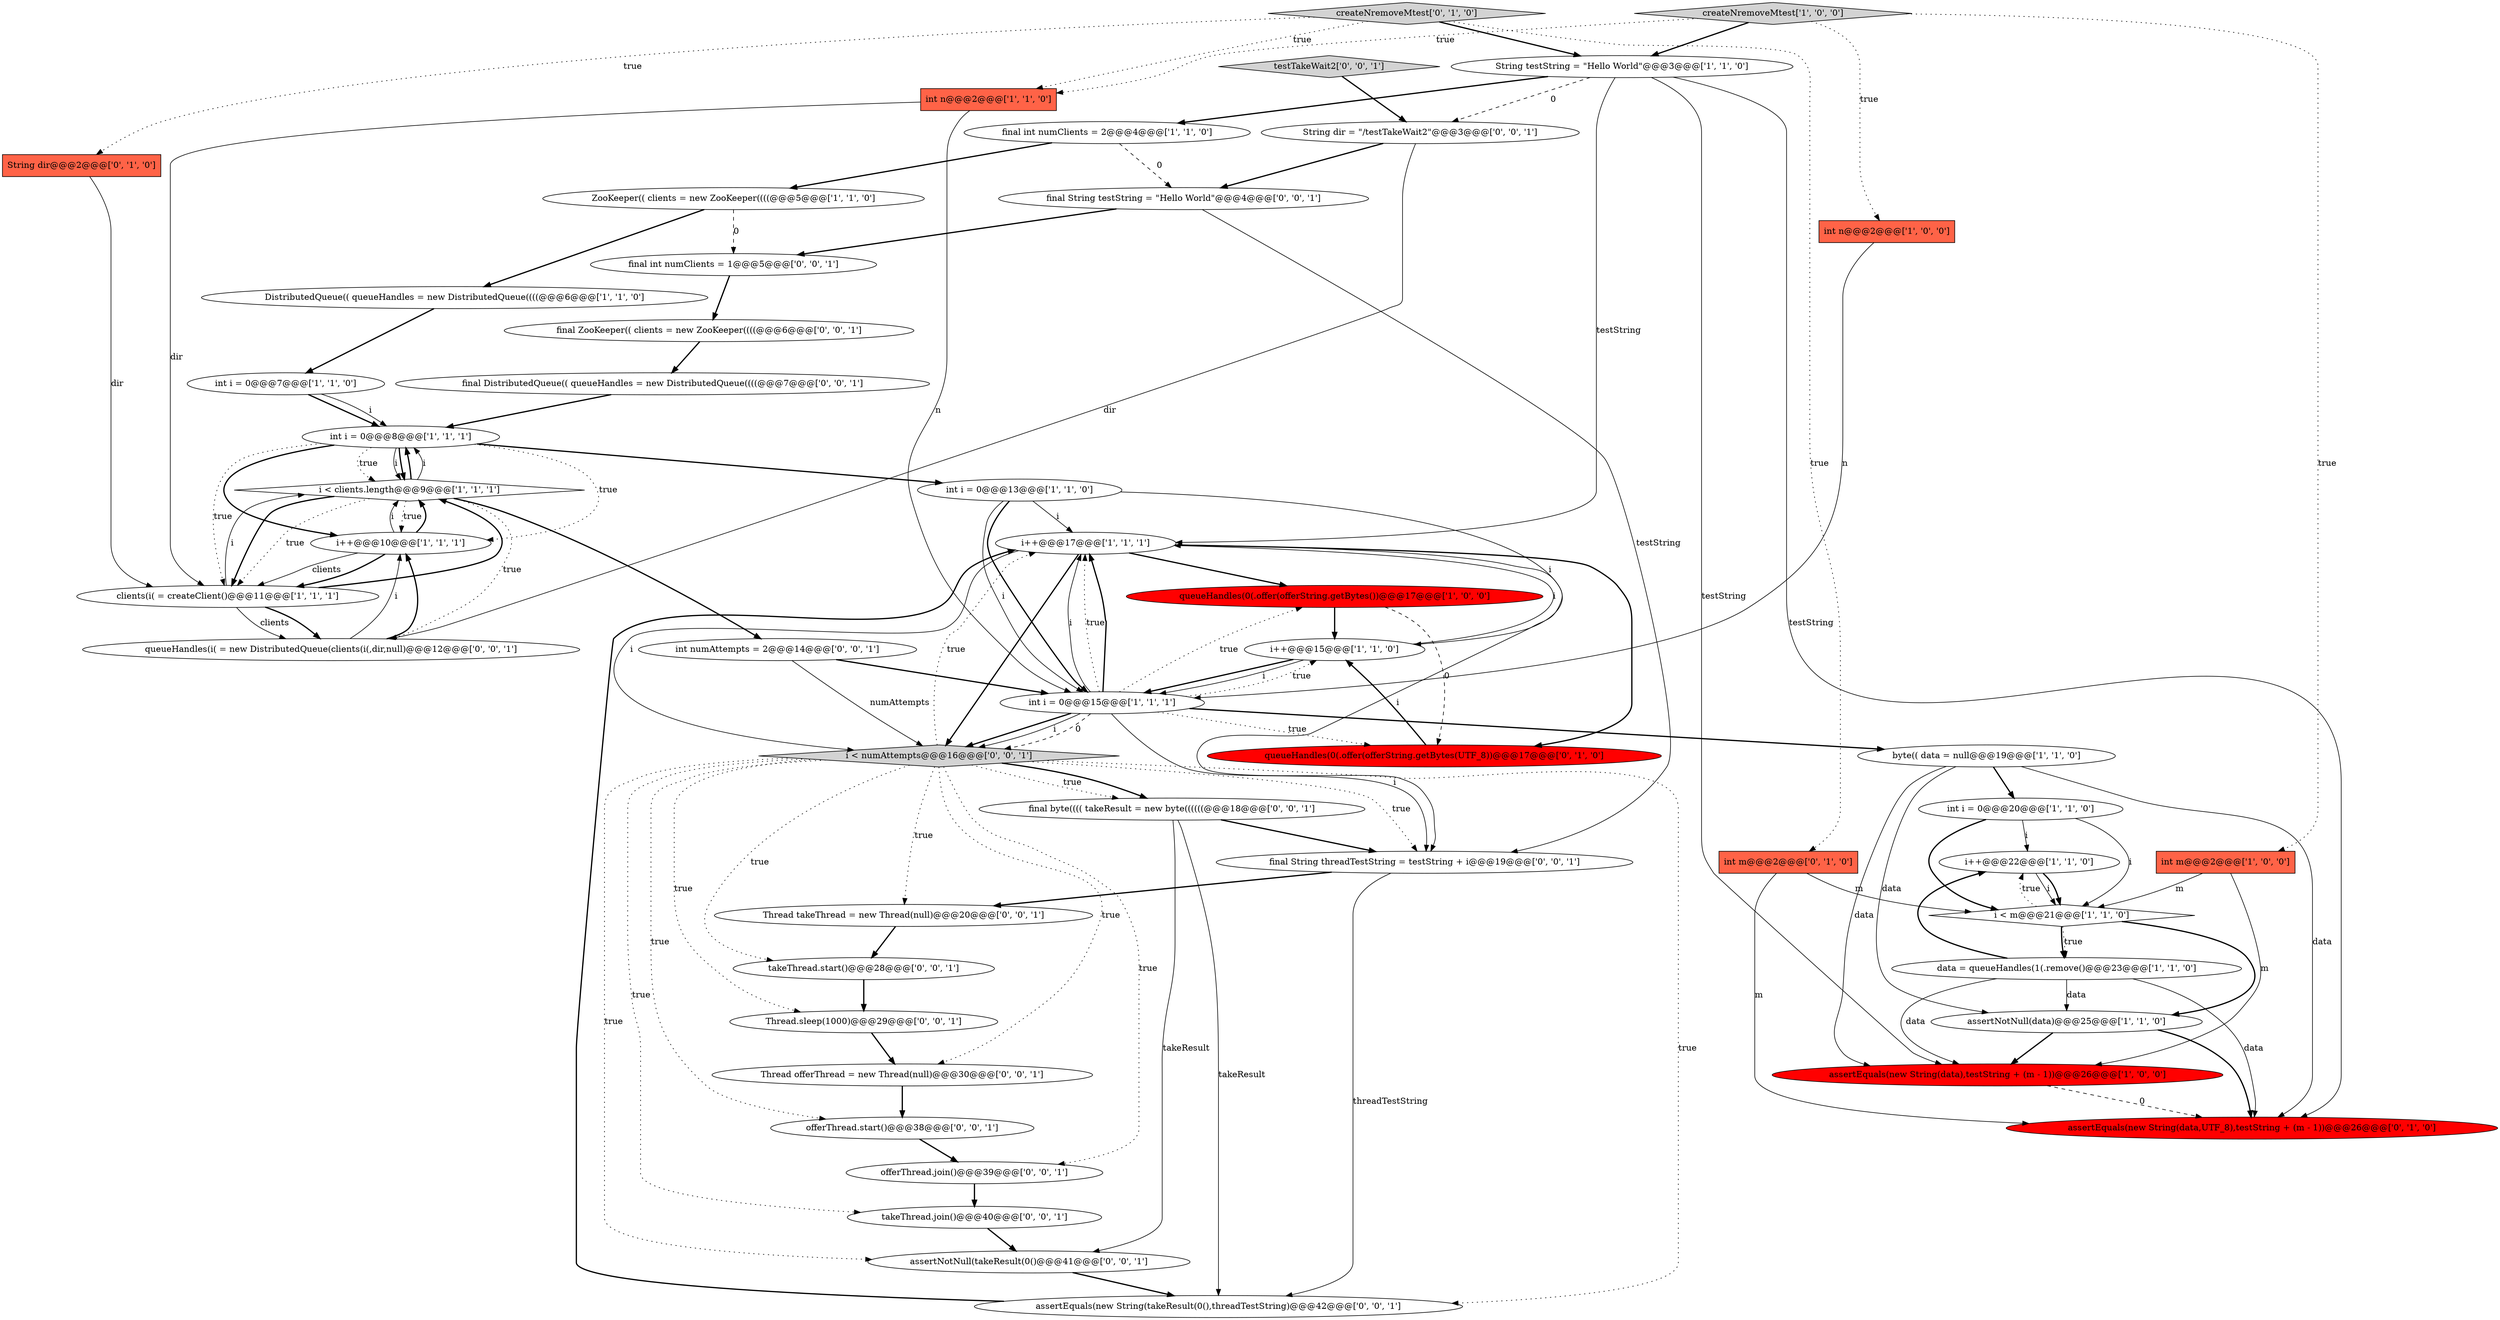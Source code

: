 digraph {
2 [style = filled, label = "i++@@@17@@@['1', '1', '1']", fillcolor = white, shape = ellipse image = "AAA0AAABBB1BBB"];
27 [style = filled, label = "int m@@@2@@@['0', '1', '0']", fillcolor = tomato, shape = box image = "AAA0AAABBB2BBB"];
10 [style = filled, label = "i < clients.length@@@9@@@['1', '1', '1']", fillcolor = white, shape = diamond image = "AAA0AAABBB1BBB"];
1 [style = filled, label = "int m@@@2@@@['1', '0', '0']", fillcolor = tomato, shape = box image = "AAA0AAABBB1BBB"];
22 [style = filled, label = "String testString = \"Hello World\"@@@3@@@['1', '1', '0']", fillcolor = white, shape = ellipse image = "AAA0AAABBB1BBB"];
36 [style = filled, label = "final String threadTestString = testString + i@@@19@@@['0', '0', '1']", fillcolor = white, shape = ellipse image = "AAA0AAABBB3BBB"];
33 [style = filled, label = "int numAttempts = 2@@@14@@@['0', '0', '1']", fillcolor = white, shape = ellipse image = "AAA0AAABBB3BBB"];
25 [style = filled, label = "assertEquals(new String(data,UTF_8),testString + (m - 1))@@@26@@@['0', '1', '0']", fillcolor = red, shape = ellipse image = "AAA1AAABBB2BBB"];
14 [style = filled, label = "createNremoveMtest['1', '0', '0']", fillcolor = lightgray, shape = diamond image = "AAA0AAABBB1BBB"];
9 [style = filled, label = "byte(( data = null@@@19@@@['1', '1', '0']", fillcolor = white, shape = ellipse image = "AAA0AAABBB1BBB"];
11 [style = filled, label = "assertNotNull(data)@@@25@@@['1', '1', '0']", fillcolor = white, shape = ellipse image = "AAA0AAABBB1BBB"];
3 [style = filled, label = "assertEquals(new String(data),testString + (m - 1))@@@26@@@['1', '0', '0']", fillcolor = red, shape = ellipse image = "AAA1AAABBB1BBB"];
37 [style = filled, label = "final String testString = \"Hello World\"@@@4@@@['0', '0', '1']", fillcolor = white, shape = ellipse image = "AAA0AAABBB3BBB"];
31 [style = filled, label = "final byte(((( takeResult = new byte((((((@@@18@@@['0', '0', '1']", fillcolor = white, shape = ellipse image = "AAA0AAABBB3BBB"];
45 [style = filled, label = "i < numAttempts@@@16@@@['0', '0', '1']", fillcolor = lightgray, shape = diamond image = "AAA0AAABBB3BBB"];
17 [style = filled, label = "final int numClients = 2@@@4@@@['1', '1', '0']", fillcolor = white, shape = ellipse image = "AAA0AAABBB1BBB"];
8 [style = filled, label = "int i = 0@@@7@@@['1', '1', '0']", fillcolor = white, shape = ellipse image = "AAA0AAABBB1BBB"];
12 [style = filled, label = "int n@@@2@@@['1', '1', '0']", fillcolor = tomato, shape = box image = "AAA0AAABBB1BBB"];
21 [style = filled, label = "i++@@@22@@@['1', '1', '0']", fillcolor = white, shape = ellipse image = "AAA0AAABBB1BBB"];
30 [style = filled, label = "final DistributedQueue(( queueHandles = new DistributedQueue((((@@@7@@@['0', '0', '1']", fillcolor = white, shape = ellipse image = "AAA0AAABBB3BBB"];
44 [style = filled, label = "assertEquals(new String(takeResult(0(),threadTestString)@@@42@@@['0', '0', '1']", fillcolor = white, shape = ellipse image = "AAA0AAABBB3BBB"];
7 [style = filled, label = "queueHandles(0(.offer(offerString.getBytes())@@@17@@@['1', '0', '0']", fillcolor = red, shape = ellipse image = "AAA1AAABBB1BBB"];
28 [style = filled, label = "String dir@@@2@@@['0', '1', '0']", fillcolor = tomato, shape = box image = "AAA0AAABBB2BBB"];
4 [style = filled, label = "ZooKeeper(( clients = new ZooKeeper((((@@@5@@@['1', '1', '0']", fillcolor = white, shape = ellipse image = "AAA0AAABBB1BBB"];
41 [style = filled, label = "String dir = \"/testTakeWait2\"@@@3@@@['0', '0', '1']", fillcolor = white, shape = ellipse image = "AAA0AAABBB3BBB"];
32 [style = filled, label = "offerThread.start()@@@38@@@['0', '0', '1']", fillcolor = white, shape = ellipse image = "AAA0AAABBB3BBB"];
15 [style = filled, label = "i++@@@10@@@['1', '1', '1']", fillcolor = white, shape = ellipse image = "AAA0AAABBB1BBB"];
6 [style = filled, label = "i++@@@15@@@['1', '1', '0']", fillcolor = white, shape = ellipse image = "AAA0AAABBB1BBB"];
39 [style = filled, label = "takeThread.join()@@@40@@@['0', '0', '1']", fillcolor = white, shape = ellipse image = "AAA0AAABBB3BBB"];
19 [style = filled, label = "int i = 0@@@20@@@['1', '1', '0']", fillcolor = white, shape = ellipse image = "AAA0AAABBB1BBB"];
24 [style = filled, label = "data = queueHandles(1(.remove()@@@23@@@['1', '1', '0']", fillcolor = white, shape = ellipse image = "AAA0AAABBB1BBB"];
48 [style = filled, label = "takeThread.start()@@@28@@@['0', '0', '1']", fillcolor = white, shape = ellipse image = "AAA0AAABBB3BBB"];
16 [style = filled, label = "int i = 0@@@8@@@['1', '1', '1']", fillcolor = white, shape = ellipse image = "AAA0AAABBB1BBB"];
35 [style = filled, label = "assertNotNull(takeResult(0()@@@41@@@['0', '0', '1']", fillcolor = white, shape = ellipse image = "AAA0AAABBB3BBB"];
29 [style = filled, label = "createNremoveMtest['0', '1', '0']", fillcolor = lightgray, shape = diamond image = "AAA0AAABBB2BBB"];
46 [style = filled, label = "offerThread.join()@@@39@@@['0', '0', '1']", fillcolor = white, shape = ellipse image = "AAA0AAABBB3BBB"];
13 [style = filled, label = "clients(i( = createClient()@@@11@@@['1', '1', '1']", fillcolor = white, shape = ellipse image = "AAA0AAABBB1BBB"];
34 [style = filled, label = "Thread offerThread = new Thread(null)@@@30@@@['0', '0', '1']", fillcolor = white, shape = ellipse image = "AAA0AAABBB3BBB"];
49 [style = filled, label = "testTakeWait2['0', '0', '1']", fillcolor = lightgray, shape = diamond image = "AAA0AAABBB3BBB"];
38 [style = filled, label = "Thread.sleep(1000)@@@29@@@['0', '0', '1']", fillcolor = white, shape = ellipse image = "AAA0AAABBB3BBB"];
42 [style = filled, label = "final int numClients = 1@@@5@@@['0', '0', '1']", fillcolor = white, shape = ellipse image = "AAA0AAABBB3BBB"];
26 [style = filled, label = "queueHandles(0(.offer(offerString.getBytes(UTF_8))@@@17@@@['0', '1', '0']", fillcolor = red, shape = ellipse image = "AAA1AAABBB2BBB"];
43 [style = filled, label = "Thread takeThread = new Thread(null)@@@20@@@['0', '0', '1']", fillcolor = white, shape = ellipse image = "AAA0AAABBB3BBB"];
18 [style = filled, label = "DistributedQueue(( queueHandles = new DistributedQueue((((@@@6@@@['1', '1', '0']", fillcolor = white, shape = ellipse image = "AAA0AAABBB1BBB"];
20 [style = filled, label = "i < m@@@21@@@['1', '1', '0']", fillcolor = white, shape = diamond image = "AAA0AAABBB1BBB"];
47 [style = filled, label = "queueHandles(i( = new DistributedQueue(clients(i(,dir,null)@@@12@@@['0', '0', '1']", fillcolor = white, shape = ellipse image = "AAA0AAABBB3BBB"];
0 [style = filled, label = "int n@@@2@@@['1', '0', '0']", fillcolor = tomato, shape = box image = "AAA0AAABBB1BBB"];
5 [style = filled, label = "int i = 0@@@13@@@['1', '1', '0']", fillcolor = white, shape = ellipse image = "AAA0AAABBB1BBB"];
23 [style = filled, label = "int i = 0@@@15@@@['1', '1', '1']", fillcolor = white, shape = ellipse image = "AAA0AAABBB1BBB"];
40 [style = filled, label = "final ZooKeeper(( clients = new ZooKeeper((((@@@6@@@['0', '0', '1']", fillcolor = white, shape = ellipse image = "AAA0AAABBB3BBB"];
28->13 [style = solid, label="dir"];
8->16 [style = bold, label=""];
15->10 [style = bold, label=""];
2->26 [style = bold, label=""];
12->13 [style = solid, label="dir"];
13->47 [style = bold, label=""];
8->16 [style = solid, label="i"];
16->13 [style = dotted, label="true"];
23->45 [style = bold, label=""];
22->25 [style = solid, label="testString"];
14->0 [style = dotted, label="true"];
31->35 [style = solid, label="takeResult"];
45->38 [style = dotted, label="true"];
45->31 [style = bold, label=""];
16->10 [style = dotted, label="true"];
1->20 [style = solid, label="m"];
16->10 [style = solid, label="i"];
19->20 [style = solid, label="i"];
41->47 [style = solid, label="dir"];
10->47 [style = dotted, label="true"];
24->21 [style = bold, label=""];
1->3 [style = solid, label="m"];
23->45 [style = solid, label="i"];
27->20 [style = solid, label="m"];
34->32 [style = bold, label=""];
7->26 [style = dashed, label="0"];
45->43 [style = dotted, label="true"];
45->32 [style = dotted, label="true"];
11->25 [style = bold, label=""];
15->10 [style = solid, label="i"];
22->41 [style = dashed, label="0"];
44->2 [style = bold, label=""];
13->47 [style = solid, label="clients"];
15->13 [style = bold, label=""];
36->44 [style = solid, label="threadTestString"];
14->12 [style = dotted, label="true"];
5->23 [style = bold, label=""];
35->44 [style = bold, label=""];
20->24 [style = dotted, label="true"];
22->2 [style = solid, label="testString"];
19->20 [style = bold, label=""];
23->2 [style = solid, label="i"];
41->37 [style = bold, label=""];
14->22 [style = bold, label=""];
4->18 [style = bold, label=""];
45->44 [style = dotted, label="true"];
46->39 [style = bold, label=""];
26->6 [style = bold, label=""];
23->2 [style = dotted, label="true"];
42->40 [style = bold, label=""];
33->23 [style = bold, label=""];
6->2 [style = solid, label="i"];
10->16 [style = solid, label="i"];
45->48 [style = dotted, label="true"];
39->35 [style = bold, label=""];
7->6 [style = bold, label=""];
33->45 [style = solid, label="numAttempts"];
22->17 [style = bold, label=""];
49->41 [style = bold, label=""];
45->39 [style = dotted, label="true"];
0->23 [style = solid, label="n"];
31->44 [style = solid, label="takeResult"];
14->1 [style = dotted, label="true"];
2->45 [style = solid, label="i"];
2->36 [style = solid, label="i"];
45->31 [style = dotted, label="true"];
37->36 [style = solid, label="testString"];
5->23 [style = solid, label="i"];
13->10 [style = bold, label=""];
36->43 [style = bold, label=""];
9->25 [style = solid, label="data"];
32->46 [style = bold, label=""];
45->2 [style = dotted, label="true"];
45->46 [style = dotted, label="true"];
6->23 [style = bold, label=""];
5->2 [style = solid, label="i"];
45->34 [style = dotted, label="true"];
22->3 [style = solid, label="testString"];
31->36 [style = bold, label=""];
23->7 [style = dotted, label="true"];
9->11 [style = solid, label="data"];
13->10 [style = solid, label="i"];
27->25 [style = solid, label="m"];
10->16 [style = bold, label=""];
10->13 [style = bold, label=""];
29->28 [style = dotted, label="true"];
11->3 [style = bold, label=""];
10->13 [style = dotted, label="true"];
38->34 [style = bold, label=""];
16->5 [style = bold, label=""];
9->19 [style = bold, label=""];
2->45 [style = bold, label=""];
40->30 [style = bold, label=""];
10->33 [style = bold, label=""];
18->8 [style = bold, label=""];
23->2 [style = bold, label=""];
9->3 [style = solid, label="data"];
17->4 [style = bold, label=""];
37->42 [style = bold, label=""];
20->11 [style = bold, label=""];
16->15 [style = dotted, label="true"];
24->25 [style = solid, label="data"];
16->15 [style = bold, label=""];
47->15 [style = bold, label=""];
12->23 [style = solid, label="n"];
6->23 [style = solid, label="i"];
16->10 [style = bold, label=""];
23->6 [style = dotted, label="true"];
29->27 [style = dotted, label="true"];
47->15 [style = solid, label="i"];
43->48 [style = bold, label=""];
23->45 [style = dashed, label="0"];
15->13 [style = solid, label="clients"];
21->20 [style = solid, label="i"];
20->21 [style = dotted, label="true"];
29->12 [style = dotted, label="true"];
24->11 [style = solid, label="data"];
10->15 [style = dotted, label="true"];
24->3 [style = solid, label="data"];
23->26 [style = dotted, label="true"];
21->20 [style = bold, label=""];
48->38 [style = bold, label=""];
19->21 [style = solid, label="i"];
45->35 [style = dotted, label="true"];
4->42 [style = dashed, label="0"];
45->36 [style = dotted, label="true"];
17->37 [style = dashed, label="0"];
2->7 [style = bold, label=""];
29->22 [style = bold, label=""];
20->24 [style = bold, label=""];
30->16 [style = bold, label=""];
23->9 [style = bold, label=""];
5->6 [style = solid, label="i"];
23->36 [style = solid, label="i"];
3->25 [style = dashed, label="0"];
}
